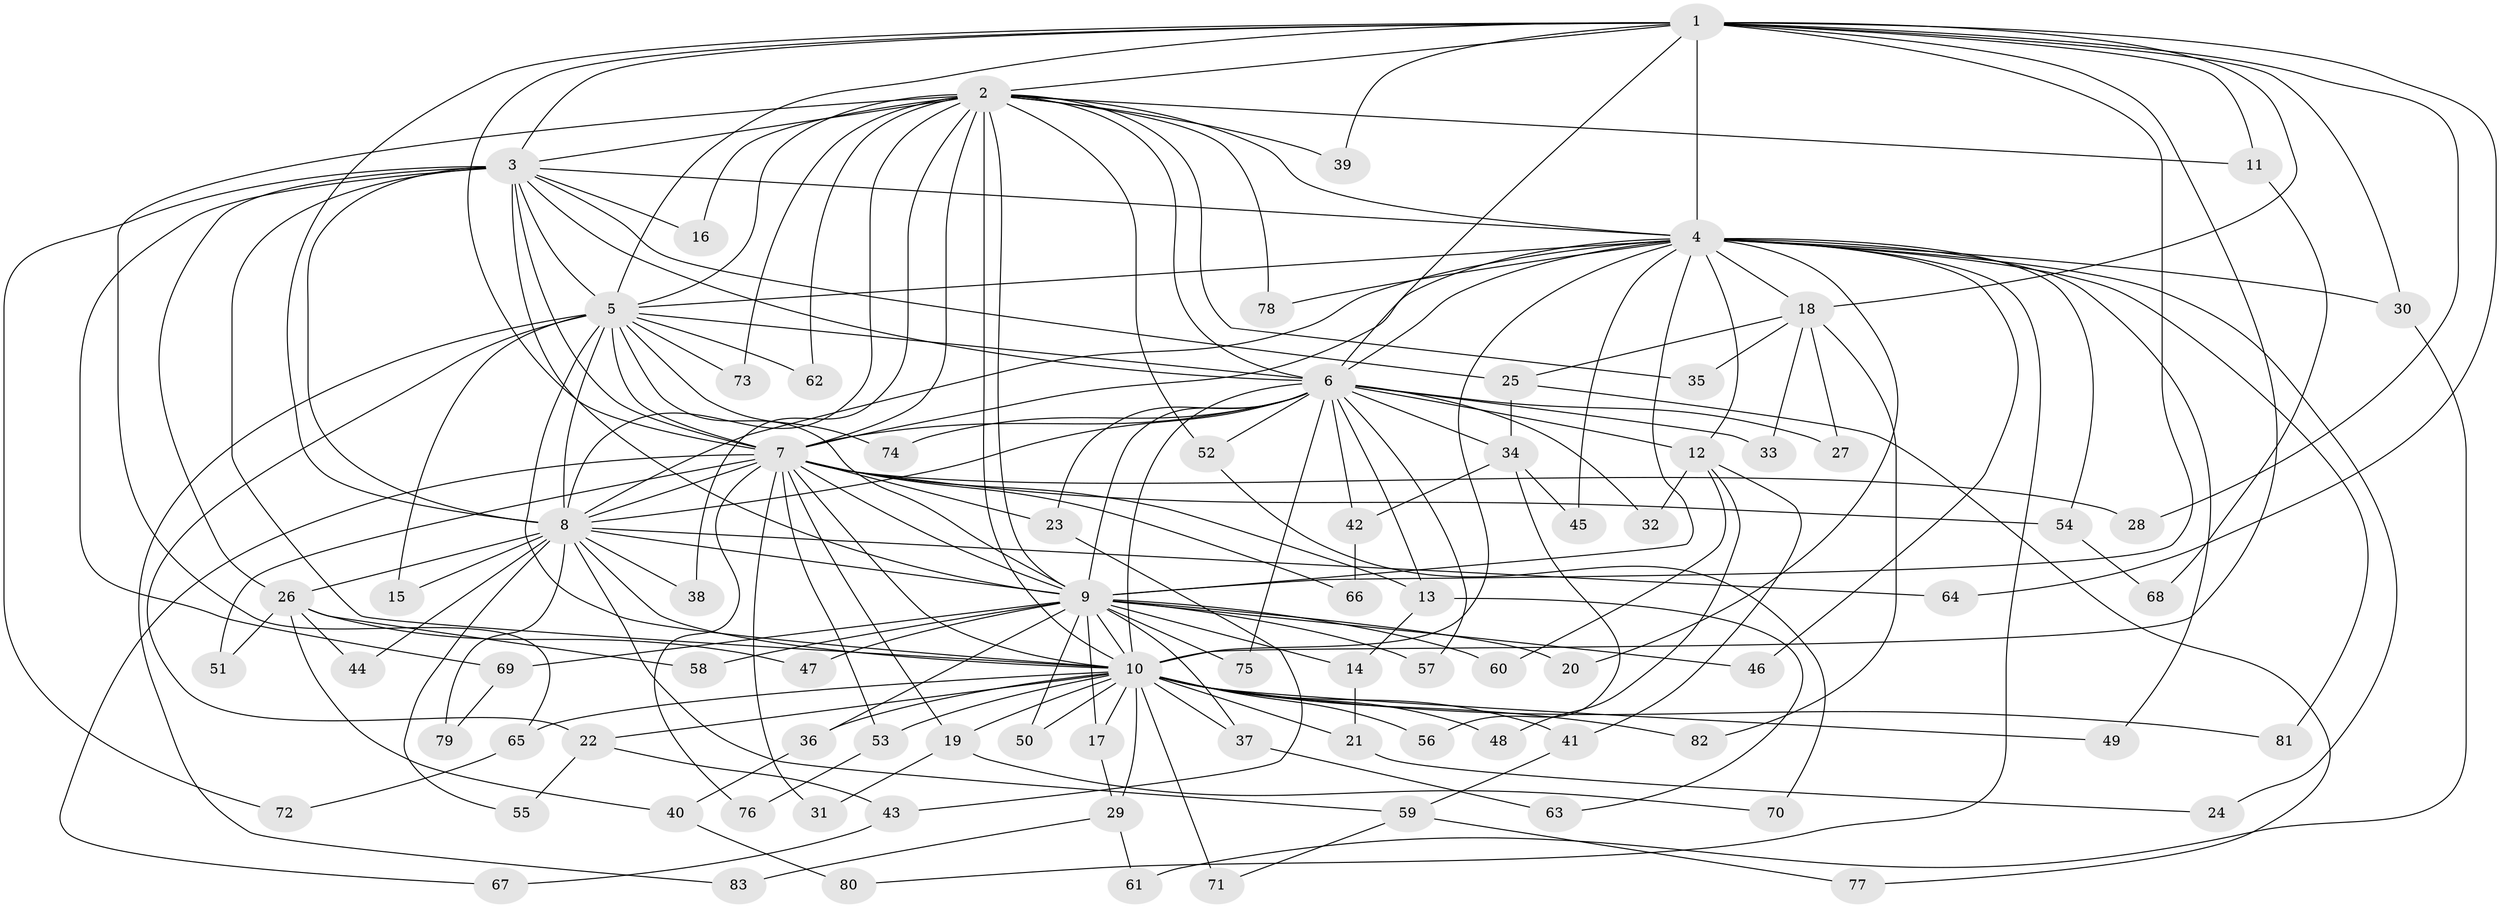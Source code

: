 // Generated by graph-tools (version 1.1) at 2025/49/03/09/25 03:49:33]
// undirected, 83 vertices, 191 edges
graph export_dot {
graph [start="1"]
  node [color=gray90,style=filled];
  1;
  2;
  3;
  4;
  5;
  6;
  7;
  8;
  9;
  10;
  11;
  12;
  13;
  14;
  15;
  16;
  17;
  18;
  19;
  20;
  21;
  22;
  23;
  24;
  25;
  26;
  27;
  28;
  29;
  30;
  31;
  32;
  33;
  34;
  35;
  36;
  37;
  38;
  39;
  40;
  41;
  42;
  43;
  44;
  45;
  46;
  47;
  48;
  49;
  50;
  51;
  52;
  53;
  54;
  55;
  56;
  57;
  58;
  59;
  60;
  61;
  62;
  63;
  64;
  65;
  66;
  67;
  68;
  69;
  70;
  71;
  72;
  73;
  74;
  75;
  76;
  77;
  78;
  79;
  80;
  81;
  82;
  83;
  1 -- 2;
  1 -- 3;
  1 -- 4;
  1 -- 5;
  1 -- 6;
  1 -- 7;
  1 -- 8;
  1 -- 9;
  1 -- 10;
  1 -- 11;
  1 -- 18;
  1 -- 28;
  1 -- 30;
  1 -- 39;
  1 -- 64;
  2 -- 3;
  2 -- 4;
  2 -- 5;
  2 -- 6;
  2 -- 7;
  2 -- 8;
  2 -- 9;
  2 -- 10;
  2 -- 11;
  2 -- 16;
  2 -- 35;
  2 -- 38;
  2 -- 39;
  2 -- 52;
  2 -- 62;
  2 -- 65;
  2 -- 73;
  2 -- 78;
  3 -- 4;
  3 -- 5;
  3 -- 6;
  3 -- 7;
  3 -- 8;
  3 -- 9;
  3 -- 10;
  3 -- 16;
  3 -- 25;
  3 -- 26;
  3 -- 69;
  3 -- 72;
  4 -- 5;
  4 -- 6;
  4 -- 7;
  4 -- 8;
  4 -- 9;
  4 -- 10;
  4 -- 12;
  4 -- 18;
  4 -- 20;
  4 -- 24;
  4 -- 30;
  4 -- 45;
  4 -- 46;
  4 -- 49;
  4 -- 54;
  4 -- 78;
  4 -- 80;
  4 -- 81;
  5 -- 6;
  5 -- 7;
  5 -- 8;
  5 -- 9;
  5 -- 10;
  5 -- 15;
  5 -- 22;
  5 -- 62;
  5 -- 73;
  5 -- 74;
  5 -- 83;
  6 -- 7;
  6 -- 8;
  6 -- 9;
  6 -- 10;
  6 -- 12;
  6 -- 13;
  6 -- 23;
  6 -- 27;
  6 -- 32;
  6 -- 33;
  6 -- 34;
  6 -- 42;
  6 -- 52;
  6 -- 57;
  6 -- 74;
  6 -- 75;
  7 -- 8;
  7 -- 9;
  7 -- 10;
  7 -- 13;
  7 -- 19;
  7 -- 23;
  7 -- 28;
  7 -- 31;
  7 -- 51;
  7 -- 53;
  7 -- 54;
  7 -- 66;
  7 -- 67;
  7 -- 76;
  8 -- 9;
  8 -- 10;
  8 -- 15;
  8 -- 26;
  8 -- 38;
  8 -- 44;
  8 -- 55;
  8 -- 59;
  8 -- 64;
  8 -- 79;
  9 -- 10;
  9 -- 14;
  9 -- 17;
  9 -- 20;
  9 -- 36;
  9 -- 37;
  9 -- 46;
  9 -- 47;
  9 -- 50;
  9 -- 57;
  9 -- 58;
  9 -- 60;
  9 -- 69;
  9 -- 75;
  10 -- 17;
  10 -- 19;
  10 -- 21;
  10 -- 22;
  10 -- 29;
  10 -- 36;
  10 -- 37;
  10 -- 41;
  10 -- 48;
  10 -- 49;
  10 -- 50;
  10 -- 53;
  10 -- 56;
  10 -- 65;
  10 -- 71;
  10 -- 81;
  10 -- 82;
  11 -- 68;
  12 -- 32;
  12 -- 41;
  12 -- 48;
  12 -- 60;
  13 -- 14;
  13 -- 63;
  14 -- 21;
  17 -- 29;
  18 -- 25;
  18 -- 27;
  18 -- 33;
  18 -- 35;
  18 -- 82;
  19 -- 31;
  19 -- 70;
  21 -- 24;
  22 -- 43;
  22 -- 55;
  23 -- 43;
  25 -- 34;
  25 -- 77;
  26 -- 40;
  26 -- 44;
  26 -- 47;
  26 -- 51;
  26 -- 58;
  29 -- 61;
  29 -- 83;
  30 -- 61;
  34 -- 42;
  34 -- 45;
  34 -- 56;
  36 -- 40;
  37 -- 63;
  40 -- 80;
  41 -- 59;
  42 -- 66;
  43 -- 67;
  52 -- 70;
  53 -- 76;
  54 -- 68;
  59 -- 71;
  59 -- 77;
  65 -- 72;
  69 -- 79;
}

